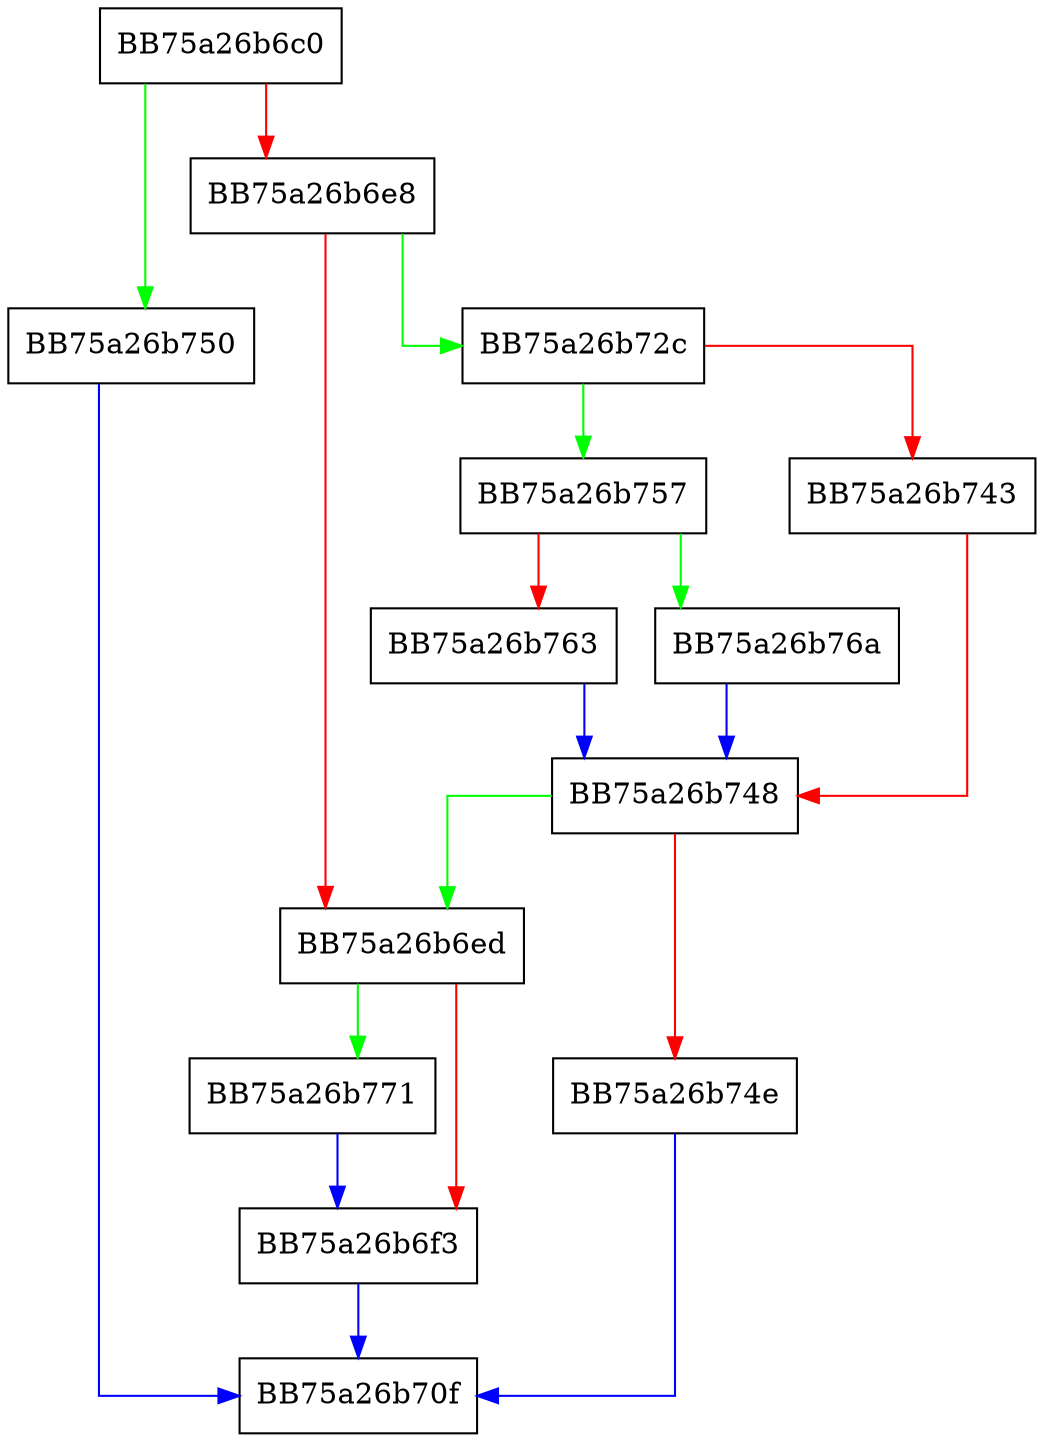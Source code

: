 digraph testbits {
  node [shape="box"];
  graph [splines=ortho];
  BB75a26b6c0 -> BB75a26b750 [color="green"];
  BB75a26b6c0 -> BB75a26b6e8 [color="red"];
  BB75a26b6e8 -> BB75a26b72c [color="green"];
  BB75a26b6e8 -> BB75a26b6ed [color="red"];
  BB75a26b6ed -> BB75a26b771 [color="green"];
  BB75a26b6ed -> BB75a26b6f3 [color="red"];
  BB75a26b6f3 -> BB75a26b70f [color="blue"];
  BB75a26b72c -> BB75a26b757 [color="green"];
  BB75a26b72c -> BB75a26b743 [color="red"];
  BB75a26b743 -> BB75a26b748 [color="red"];
  BB75a26b748 -> BB75a26b6ed [color="green"];
  BB75a26b748 -> BB75a26b74e [color="red"];
  BB75a26b74e -> BB75a26b70f [color="blue"];
  BB75a26b750 -> BB75a26b70f [color="blue"];
  BB75a26b757 -> BB75a26b76a [color="green"];
  BB75a26b757 -> BB75a26b763 [color="red"];
  BB75a26b763 -> BB75a26b748 [color="blue"];
  BB75a26b76a -> BB75a26b748 [color="blue"];
  BB75a26b771 -> BB75a26b6f3 [color="blue"];
}